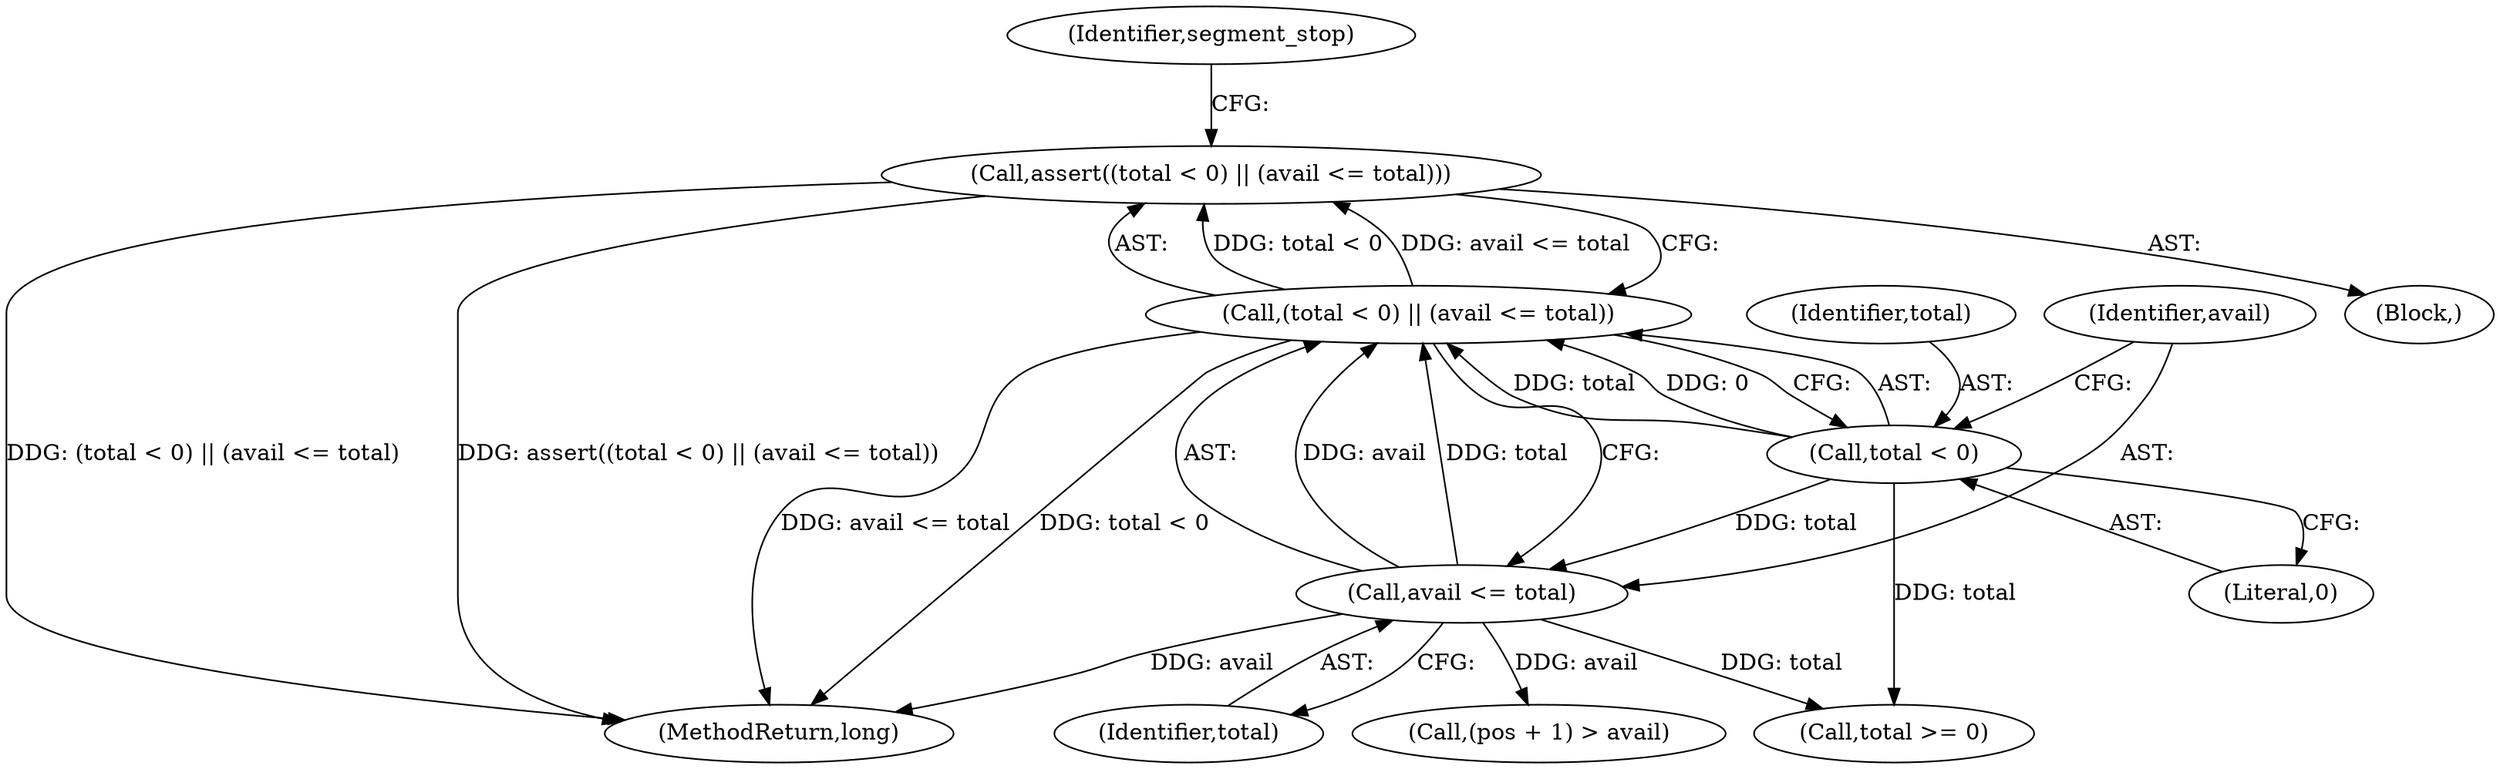 digraph "0_Android_04839626ed859623901ebd3a5fd483982186b59d_27@API" {
"1000171" [label="(Call,assert((total < 0) || (avail <= total)))"];
"1000172" [label="(Call,(total < 0) || (avail <= total))"];
"1000173" [label="(Call,total < 0)"];
"1000176" [label="(Call,avail <= total)"];
"1000177" [label="(Identifier,avail)"];
"1000173" [label="(Call,total < 0)"];
"1000176" [label="(Call,avail <= total)"];
"1000174" [label="(Identifier,total)"];
"1000462" [label="(MethodReturn,long)"];
"1000130" [label="(Block,)"];
"1000237" [label="(Call,(pos + 1) > avail)"];
"1000200" [label="(Call,total >= 0)"];
"1000171" [label="(Call,assert((total < 0) || (avail <= total)))"];
"1000178" [label="(Identifier,total)"];
"1000181" [label="(Identifier,segment_stop)"];
"1000175" [label="(Literal,0)"];
"1000172" [label="(Call,(total < 0) || (avail <= total))"];
"1000171" -> "1000130"  [label="AST: "];
"1000171" -> "1000172"  [label="CFG: "];
"1000172" -> "1000171"  [label="AST: "];
"1000181" -> "1000171"  [label="CFG: "];
"1000171" -> "1000462"  [label="DDG: (total < 0) || (avail <= total)"];
"1000171" -> "1000462"  [label="DDG: assert((total < 0) || (avail <= total))"];
"1000172" -> "1000171"  [label="DDG: total < 0"];
"1000172" -> "1000171"  [label="DDG: avail <= total"];
"1000172" -> "1000173"  [label="CFG: "];
"1000172" -> "1000176"  [label="CFG: "];
"1000173" -> "1000172"  [label="AST: "];
"1000176" -> "1000172"  [label="AST: "];
"1000172" -> "1000462"  [label="DDG: avail <= total"];
"1000172" -> "1000462"  [label="DDG: total < 0"];
"1000173" -> "1000172"  [label="DDG: total"];
"1000173" -> "1000172"  [label="DDG: 0"];
"1000176" -> "1000172"  [label="DDG: avail"];
"1000176" -> "1000172"  [label="DDG: total"];
"1000173" -> "1000175"  [label="CFG: "];
"1000174" -> "1000173"  [label="AST: "];
"1000175" -> "1000173"  [label="AST: "];
"1000177" -> "1000173"  [label="CFG: "];
"1000173" -> "1000176"  [label="DDG: total"];
"1000173" -> "1000200"  [label="DDG: total"];
"1000176" -> "1000178"  [label="CFG: "];
"1000177" -> "1000176"  [label="AST: "];
"1000178" -> "1000176"  [label="AST: "];
"1000176" -> "1000462"  [label="DDG: avail"];
"1000176" -> "1000200"  [label="DDG: total"];
"1000176" -> "1000237"  [label="DDG: avail"];
}
